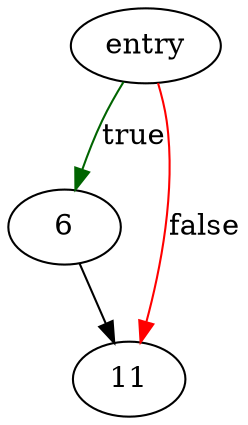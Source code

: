 digraph "strmode" {
	// Node definitions.
	2 [label=entry];
	6;
	11;

	// Edge definitions.
	2 -> 6 [
		color=darkgreen
		label=true
	];
	2 -> 11 [
		color=red
		label=false
	];
	6 -> 11;
}